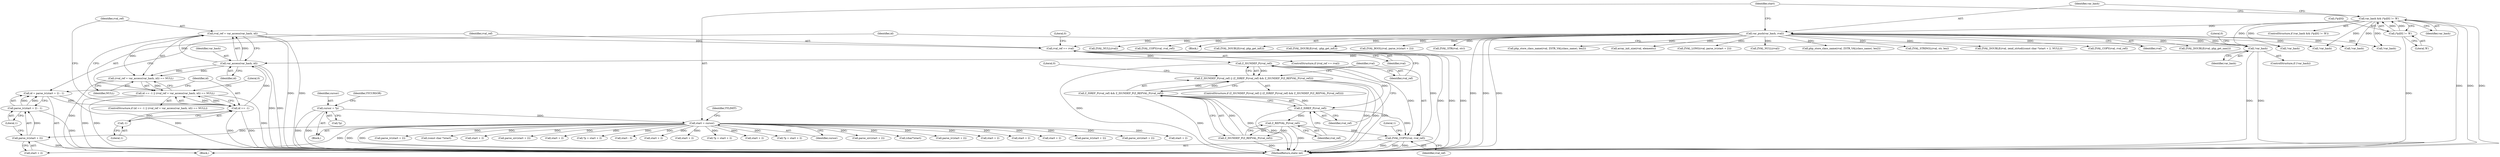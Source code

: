 digraph "0_php-src_1a23ebc1fff59bf480ca92963b36eba5c1b904c4@pointer" {
"1001615" [label="(Call,rval_ref = var_access(var_hash, id))"];
"1001617" [label="(Call,var_access(var_hash, id))"];
"1001596" [label="(Call,!var_hash)"];
"1000141" [label="(Call,var_push(var_hash, rval))"];
"1000132" [label="(Call,var_hash && (*p)[0] != 'R')"];
"1000134" [label="(Call,(*p)[0] != 'R')"];
"1001610" [label="(Call,id == -1)"];
"1001600" [label="(Call,id = parse_iv(start + 2) - 1)"];
"1001602" [label="(Call,parse_iv(start + 2) - 1)"];
"1001603" [label="(Call,parse_iv(start + 2))"];
"1000144" [label="(Call,start = cursor)"];
"1000120" [label="(Call,cursor = *p)"];
"1001612" [label="(Call,-1)"];
"1001614" [label="(Call,(rval_ref = var_access(var_hash, id)) == NULL)"];
"1001609" [label="(Call,id == -1 || (rval_ref = var_access(var_hash, id)) == NULL)"];
"1001625" [label="(Call,rval_ref == rval)"];
"1001633" [label="(Call,Z_ISUNDEF_P(rval_ref))"];
"1001632" [label="(Call,Z_ISUNDEF_P(rval_ref) || (Z_ISREF_P(rval_ref) && Z_ISUNDEF_P(Z_REFVAL_P(rval_ref))))"];
"1001636" [label="(Call,Z_ISREF_P(rval_ref))"];
"1001635" [label="(Call,Z_ISREF_P(rval_ref) && Z_ISUNDEF_P(Z_REFVAL_P(rval_ref)))"];
"1001639" [label="(Call,Z_REFVAL_P(rval_ref))"];
"1001638" [label="(Call,Z_ISUNDEF_P(Z_REFVAL_P(rval_ref)))"];
"1001644" [label="(Call,ZVAL_COPY(rval, rval_ref))"];
"1002030" [label="(Call,php_store_class_name(rval, ZSTR_VAL(class_name), len2))"];
"1000126" [label="(Identifier,YYCURSOR)"];
"1001348" [label="(Call,start + 2)"];
"1002312" [label="(Call,*p = start + 2)"];
"1000131" [label="(ControlStructure,if (var_hash && (*p)[0] != 'R'))"];
"1002160" [label="(Call,array_init_size(rval, elements))"];
"1001497" [label="(Call,start - 3)"];
"1000144" [label="(Call,start = cursor)"];
"1001602" [label="(Call,parse_iv(start + 2) - 1)"];
"1001566" [label="(Call,ZVAL_LONG(rval, parse_iv(start + 2)))"];
"1002315" [label="(Call,start + 2)"];
"1001589" [label="(Block,)"];
"1002067" [label="(Call,start + 2)"];
"1002064" [label="(Call,*p = start + 2)"];
"1001639" [label="(Call,Z_REFVAL_P(rval_ref))"];
"1001597" [label="(Identifier,var_hash)"];
"1000395" [label="(Call,ZVAL_NULL(rval))"];
"1001623" [label="(Literal,0)"];
"1002004" [label="(Call,php_store_class_name(rval, ZSTR_VAL(class_name), len2))"];
"1001685" [label="(Call,!var_hash)"];
"1001634" [label="(Identifier,rval_ref)"];
"1002265" [label="(Call,!var_hash)"];
"1002299" [label="(Call,start + 2)"];
"1001630" [label="(Literal,0)"];
"1001645" [label="(Identifier,rval)"];
"1001607" [label="(Literal,1)"];
"1001610" [label="(Call,id == -1)"];
"1001720" [label="(Call,*p = start + 2)"];
"1000122" [label="(Call,*p)"];
"1000134" [label="(Call,(*p)[0] != 'R')"];
"1001646" [label="(Identifier,rval_ref)"];
"1001599" [label="(Literal,0)"];
"1000146" [label="(Identifier,cursor)"];
"1001702" [label="(Call,parse_uiv(start + 2))"];
"1001648" [label="(Literal,1)"];
"1001603" [label="(Call,parse_iv(start + 2))"];
"1001255" [label="(Call,!var_hash)"];
"1001615" [label="(Call,rval_ref = var_access(var_hash, id))"];
"1001625" [label="(Call,rval_ref == rval)"];
"1001601" [label="(Identifier,id)"];
"1002363" [label="(Call,ZVAL_STRINGL(rval, str, len))"];
"1000121" [label="(Identifier,cursor)"];
"1001619" [label="(Identifier,id)"];
"1000111" [label="(Block,)"];
"1001616" [label="(Identifier,rval_ref)"];
"1002398" [label="(Call,(char*)start)"];
"1000145" [label="(Identifier,start)"];
"1001617" [label="(Call,var_access(var_hash, id))"];
"1001624" [label="(ControlStructure,if (rval_ref == rval))"];
"1000142" [label="(Identifier,var_hash)"];
"1001644" [label="(Call,ZVAL_COPY(rval, rval_ref))"];
"1001596" [label="(Call,!var_hash)"];
"1001627" [label="(Identifier,rval)"];
"1001262" [label="(Call,parse_iv(start + 2))"];
"1002137" [label="(Call,start + 2)"];
"1001723" [label="(Call,start + 2)"];
"1000135" [label="(Call,(*p)[0])"];
"1001418" [label="(Call,ZVAL_DOUBLE(rval, zend_strtod((const char *)start + 2, NULL)))"];
"1001703" [label="(Call,start + 2)"];
"1000141" [label="(Call,var_push(var_hash, rval))"];
"1001308" [label="(Call,ZVAL_COPY(rval, rval_ref))"];
"1000143" [label="(Identifier,rval)"];
"1001609" [label="(Call,id == -1 || (rval_ref = var_access(var_hash, id)) == NULL)"];
"1001631" [label="(ControlStructure,if (Z_ISUNDEF_P(rval_ref) || (Z_ISREF_P(rval_ref) && Z_ISUNDEF_P(Z_REFVAL_P(rval_ref)))))"];
"1001347" [label="(Call,parse_iv(start + 2))"];
"1001604" [label="(Call,start + 2)"];
"1002405" [label="(Call,ZVAL_DOUBLE(rval, php_get_nan()))"];
"1002441" [label="(Call,ZVAL_NULL(rval))"];
"1001300" [label="(Call,ZVAL_COPY(rval, rval_ref))"];
"1001620" [label="(Identifier,NULL)"];
"1001600" [label="(Call,id = parse_iv(start + 2) - 1)"];
"1001632" [label="(Call,Z_ISUNDEF_P(rval_ref) || (Z_ISREF_P(rval_ref) && Z_ISUNDEF_P(Z_REFVAL_P(rval_ref))))"];
"1001640" [label="(Identifier,rval_ref)"];
"1001638" [label="(Call,Z_ISUNDEF_P(Z_REFVAL_P(rval_ref)))"];
"1000139" [label="(Literal,'R')"];
"1000120" [label="(Call,cursor = *p)"];
"1001595" [label="(ControlStructure,if (!var_hash))"];
"1000153" [label="(Identifier,YYLIMIT)"];
"1002050" [label="(Call,parse_uiv(start + 2))"];
"1001611" [label="(Identifier,id)"];
"1000140" [label="(Block,)"];
"1001263" [label="(Call,start + 2)"];
"1001637" [label="(Identifier,rval_ref)"];
"1001626" [label="(Identifier,rval_ref)"];
"1001612" [label="(Call,-1)"];
"1002420" [label="(Call,ZVAL_DOUBLE(rval, php_get_inf()))"];
"1001636" [label="(Call,Z_ISREF_P(rval_ref))"];
"1002447" [label="(MethodReturn,static int)"];
"1002435" [label="(Call,ZVAL_DOUBLE(rval, -php_get_inf()))"];
"1001614" [label="(Call,(rval_ref = var_access(var_hash, id)) == NULL)"];
"1001345" [label="(Call,ZVAL_BOOL(rval, parse_iv(start + 2)))"];
"1002145" [label="(Call,!var_hash)"];
"1001613" [label="(Literal,1)"];
"1001608" [label="(ControlStructure,if (id == -1 || (rval_ref = var_access(var_hash, id)) == NULL))"];
"1001633" [label="(Call,Z_ISUNDEF_P(rval_ref))"];
"1002136" [label="(Call,parse_iv(start + 2))"];
"1002124" [label="(Call,ZVAL_STR(rval, str))"];
"1001635" [label="(Call,Z_ISREF_P(rval_ref) && Z_ISUNDEF_P(Z_REFVAL_P(rval_ref)))"];
"1000132" [label="(Call,var_hash && (*p)[0] != 'R')"];
"1001643" [label="(Literal,0)"];
"1001422" [label="(Call,(const char *)start)"];
"1001618" [label="(Identifier,var_hash)"];
"1002051" [label="(Call,start + 2)"];
"1000133" [label="(Identifier,var_hash)"];
"1002298" [label="(Call,parse_uiv(start + 2))"];
"1001615" -> "1001614"  [label="AST: "];
"1001615" -> "1001617"  [label="CFG: "];
"1001616" -> "1001615"  [label="AST: "];
"1001617" -> "1001615"  [label="AST: "];
"1001620" -> "1001615"  [label="CFG: "];
"1001615" -> "1002447"  [label="DDG: "];
"1001615" -> "1002447"  [label="DDG: "];
"1001615" -> "1001614"  [label="DDG: "];
"1001617" -> "1001615"  [label="DDG: "];
"1001617" -> "1001615"  [label="DDG: "];
"1001615" -> "1001625"  [label="DDG: "];
"1001617" -> "1001619"  [label="CFG: "];
"1001618" -> "1001617"  [label="AST: "];
"1001619" -> "1001617"  [label="AST: "];
"1001617" -> "1002447"  [label="DDG: "];
"1001617" -> "1002447"  [label="DDG: "];
"1001617" -> "1001614"  [label="DDG: "];
"1001617" -> "1001614"  [label="DDG: "];
"1001596" -> "1001617"  [label="DDG: "];
"1001610" -> "1001617"  [label="DDG: "];
"1001596" -> "1001595"  [label="AST: "];
"1001596" -> "1001597"  [label="CFG: "];
"1001597" -> "1001596"  [label="AST: "];
"1001599" -> "1001596"  [label="CFG: "];
"1001601" -> "1001596"  [label="CFG: "];
"1001596" -> "1002447"  [label="DDG: "];
"1001596" -> "1002447"  [label="DDG: "];
"1000141" -> "1001596"  [label="DDG: "];
"1000132" -> "1001596"  [label="DDG: "];
"1000141" -> "1000140"  [label="AST: "];
"1000141" -> "1000143"  [label="CFG: "];
"1000142" -> "1000141"  [label="AST: "];
"1000143" -> "1000141"  [label="AST: "];
"1000145" -> "1000141"  [label="CFG: "];
"1000141" -> "1002447"  [label="DDG: "];
"1000141" -> "1002447"  [label="DDG: "];
"1000141" -> "1002447"  [label="DDG: "];
"1000132" -> "1000141"  [label="DDG: "];
"1000141" -> "1000395"  [label="DDG: "];
"1000141" -> "1001255"  [label="DDG: "];
"1000141" -> "1001300"  [label="DDG: "];
"1000141" -> "1001308"  [label="DDG: "];
"1000141" -> "1001345"  [label="DDG: "];
"1000141" -> "1001418"  [label="DDG: "];
"1000141" -> "1001566"  [label="DDG: "];
"1000141" -> "1001625"  [label="DDG: "];
"1000141" -> "1001685"  [label="DDG: "];
"1000141" -> "1002004"  [label="DDG: "];
"1000141" -> "1002030"  [label="DDG: "];
"1000141" -> "1002124"  [label="DDG: "];
"1000141" -> "1002145"  [label="DDG: "];
"1000141" -> "1002160"  [label="DDG: "];
"1000141" -> "1002265"  [label="DDG: "];
"1000141" -> "1002363"  [label="DDG: "];
"1000141" -> "1002405"  [label="DDG: "];
"1000141" -> "1002420"  [label="DDG: "];
"1000141" -> "1002435"  [label="DDG: "];
"1000141" -> "1002441"  [label="DDG: "];
"1000132" -> "1000131"  [label="AST: "];
"1000132" -> "1000133"  [label="CFG: "];
"1000132" -> "1000134"  [label="CFG: "];
"1000133" -> "1000132"  [label="AST: "];
"1000134" -> "1000132"  [label="AST: "];
"1000142" -> "1000132"  [label="CFG: "];
"1000145" -> "1000132"  [label="CFG: "];
"1000132" -> "1002447"  [label="DDG: "];
"1000132" -> "1002447"  [label="DDG: "];
"1000132" -> "1002447"  [label="DDG: "];
"1000134" -> "1000132"  [label="DDG: "];
"1000134" -> "1000132"  [label="DDG: "];
"1000132" -> "1001255"  [label="DDG: "];
"1000132" -> "1001685"  [label="DDG: "];
"1000132" -> "1002145"  [label="DDG: "];
"1000132" -> "1002265"  [label="DDG: "];
"1000134" -> "1000139"  [label="CFG: "];
"1000135" -> "1000134"  [label="AST: "];
"1000139" -> "1000134"  [label="AST: "];
"1000134" -> "1002447"  [label="DDG: "];
"1001610" -> "1001609"  [label="AST: "];
"1001610" -> "1001612"  [label="CFG: "];
"1001611" -> "1001610"  [label="AST: "];
"1001612" -> "1001610"  [label="AST: "];
"1001616" -> "1001610"  [label="CFG: "];
"1001609" -> "1001610"  [label="CFG: "];
"1001610" -> "1002447"  [label="DDG: "];
"1001610" -> "1002447"  [label="DDG: "];
"1001610" -> "1001609"  [label="DDG: "];
"1001610" -> "1001609"  [label="DDG: "];
"1001600" -> "1001610"  [label="DDG: "];
"1001612" -> "1001610"  [label="DDG: "];
"1001600" -> "1001589"  [label="AST: "];
"1001600" -> "1001602"  [label="CFG: "];
"1001601" -> "1001600"  [label="AST: "];
"1001602" -> "1001600"  [label="AST: "];
"1001611" -> "1001600"  [label="CFG: "];
"1001600" -> "1002447"  [label="DDG: "];
"1001602" -> "1001600"  [label="DDG: "];
"1001602" -> "1001600"  [label="DDG: "];
"1001602" -> "1001607"  [label="CFG: "];
"1001603" -> "1001602"  [label="AST: "];
"1001607" -> "1001602"  [label="AST: "];
"1001602" -> "1002447"  [label="DDG: "];
"1001603" -> "1001602"  [label="DDG: "];
"1001603" -> "1001604"  [label="CFG: "];
"1001604" -> "1001603"  [label="AST: "];
"1001607" -> "1001603"  [label="CFG: "];
"1001603" -> "1002447"  [label="DDG: "];
"1000144" -> "1001603"  [label="DDG: "];
"1000144" -> "1000111"  [label="AST: "];
"1000144" -> "1000146"  [label="CFG: "];
"1000145" -> "1000144"  [label="AST: "];
"1000146" -> "1000144"  [label="AST: "];
"1000153" -> "1000144"  [label="CFG: "];
"1000144" -> "1002447"  [label="DDG: "];
"1000144" -> "1002447"  [label="DDG: "];
"1000120" -> "1000144"  [label="DDG: "];
"1000144" -> "1001262"  [label="DDG: "];
"1000144" -> "1001263"  [label="DDG: "];
"1000144" -> "1001347"  [label="DDG: "];
"1000144" -> "1001348"  [label="DDG: "];
"1000144" -> "1001422"  [label="DDG: "];
"1000144" -> "1001497"  [label="DDG: "];
"1000144" -> "1001604"  [label="DDG: "];
"1000144" -> "1001702"  [label="DDG: "];
"1000144" -> "1001703"  [label="DDG: "];
"1000144" -> "1001720"  [label="DDG: "];
"1000144" -> "1001723"  [label="DDG: "];
"1000144" -> "1002050"  [label="DDG: "];
"1000144" -> "1002051"  [label="DDG: "];
"1000144" -> "1002064"  [label="DDG: "];
"1000144" -> "1002067"  [label="DDG: "];
"1000144" -> "1002136"  [label="DDG: "];
"1000144" -> "1002137"  [label="DDG: "];
"1000144" -> "1002298"  [label="DDG: "];
"1000144" -> "1002299"  [label="DDG: "];
"1000144" -> "1002312"  [label="DDG: "];
"1000144" -> "1002315"  [label="DDG: "];
"1000144" -> "1002398"  [label="DDG: "];
"1000120" -> "1000111"  [label="AST: "];
"1000120" -> "1000122"  [label="CFG: "];
"1000121" -> "1000120"  [label="AST: "];
"1000122" -> "1000120"  [label="AST: "];
"1000126" -> "1000120"  [label="CFG: "];
"1000120" -> "1002447"  [label="DDG: "];
"1000120" -> "1002447"  [label="DDG: "];
"1001612" -> "1001613"  [label="CFG: "];
"1001613" -> "1001612"  [label="AST: "];
"1001614" -> "1001609"  [label="AST: "];
"1001614" -> "1001620"  [label="CFG: "];
"1001620" -> "1001614"  [label="AST: "];
"1001609" -> "1001614"  [label="CFG: "];
"1001614" -> "1002447"  [label="DDG: "];
"1001614" -> "1001609"  [label="DDG: "];
"1001609" -> "1001608"  [label="AST: "];
"1001623" -> "1001609"  [label="CFG: "];
"1001626" -> "1001609"  [label="CFG: "];
"1001609" -> "1002447"  [label="DDG: "];
"1001609" -> "1002447"  [label="DDG: "];
"1001609" -> "1002447"  [label="DDG: "];
"1001625" -> "1001624"  [label="AST: "];
"1001625" -> "1001627"  [label="CFG: "];
"1001626" -> "1001625"  [label="AST: "];
"1001627" -> "1001625"  [label="AST: "];
"1001630" -> "1001625"  [label="CFG: "];
"1001634" -> "1001625"  [label="CFG: "];
"1001625" -> "1002447"  [label="DDG: "];
"1001625" -> "1002447"  [label="DDG: "];
"1001625" -> "1002447"  [label="DDG: "];
"1001625" -> "1001633"  [label="DDG: "];
"1001625" -> "1001644"  [label="DDG: "];
"1001633" -> "1001632"  [label="AST: "];
"1001633" -> "1001634"  [label="CFG: "];
"1001634" -> "1001633"  [label="AST: "];
"1001637" -> "1001633"  [label="CFG: "];
"1001632" -> "1001633"  [label="CFG: "];
"1001633" -> "1002447"  [label="DDG: "];
"1001633" -> "1001632"  [label="DDG: "];
"1001633" -> "1001636"  [label="DDG: "];
"1001633" -> "1001644"  [label="DDG: "];
"1001632" -> "1001631"  [label="AST: "];
"1001632" -> "1001635"  [label="CFG: "];
"1001635" -> "1001632"  [label="AST: "];
"1001643" -> "1001632"  [label="CFG: "];
"1001645" -> "1001632"  [label="CFG: "];
"1001632" -> "1002447"  [label="DDG: "];
"1001632" -> "1002447"  [label="DDG: "];
"1001632" -> "1002447"  [label="DDG: "];
"1001635" -> "1001632"  [label="DDG: "];
"1001635" -> "1001632"  [label="DDG: "];
"1001636" -> "1001635"  [label="AST: "];
"1001636" -> "1001637"  [label="CFG: "];
"1001637" -> "1001636"  [label="AST: "];
"1001640" -> "1001636"  [label="CFG: "];
"1001635" -> "1001636"  [label="CFG: "];
"1001636" -> "1002447"  [label="DDG: "];
"1001636" -> "1001635"  [label="DDG: "];
"1001636" -> "1001639"  [label="DDG: "];
"1001636" -> "1001644"  [label="DDG: "];
"1001635" -> "1001638"  [label="CFG: "];
"1001638" -> "1001635"  [label="AST: "];
"1001635" -> "1002447"  [label="DDG: "];
"1001635" -> "1002447"  [label="DDG: "];
"1001638" -> "1001635"  [label="DDG: "];
"1001639" -> "1001638"  [label="AST: "];
"1001639" -> "1001640"  [label="CFG: "];
"1001640" -> "1001639"  [label="AST: "];
"1001638" -> "1001639"  [label="CFG: "];
"1001639" -> "1002447"  [label="DDG: "];
"1001639" -> "1001638"  [label="DDG: "];
"1001639" -> "1001644"  [label="DDG: "];
"1001638" -> "1002447"  [label="DDG: "];
"1001644" -> "1001589"  [label="AST: "];
"1001644" -> "1001646"  [label="CFG: "];
"1001645" -> "1001644"  [label="AST: "];
"1001646" -> "1001644"  [label="AST: "];
"1001648" -> "1001644"  [label="CFG: "];
"1001644" -> "1002447"  [label="DDG: "];
"1001644" -> "1002447"  [label="DDG: "];
"1001644" -> "1002447"  [label="DDG: "];
}
